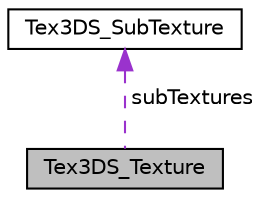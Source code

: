 digraph "Tex3DS_Texture"
{
  edge [fontname="Helvetica",fontsize="10",labelfontname="Helvetica",labelfontsize="10"];
  node [fontname="Helvetica",fontsize="10",shape=record];
  Node1 [label="Tex3DS_Texture",height=0.2,width=0.4,color="black", fillcolor="grey75", style="filled", fontcolor="black"];
  Node2 -> Node1 [dir="back",color="darkorchid3",fontsize="10",style="dashed",label=" subTextures" ,fontname="Helvetica"];
  Node2 [label="Tex3DS_SubTexture",height=0.2,width=0.4,color="black", fillcolor="white", style="filled",URL="$structTex3DS__SubTexture.html",tooltip="Subtexture. "];
}
